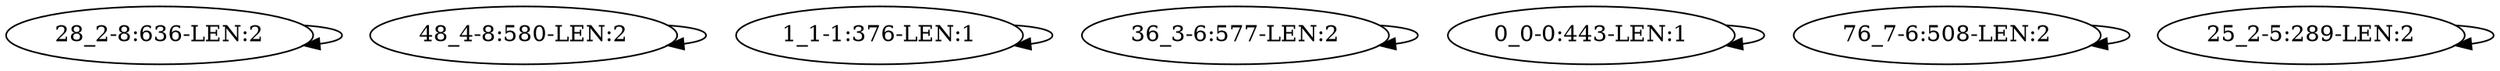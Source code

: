 digraph G {
    "28_2-8:636-LEN:2" -> "28_2-8:636-LEN:2";
    "48_4-8:580-LEN:2" -> "48_4-8:580-LEN:2";
    "1_1-1:376-LEN:1" -> "1_1-1:376-LEN:1";
    "36_3-6:577-LEN:2" -> "36_3-6:577-LEN:2";
    "0_0-0:443-LEN:1" -> "0_0-0:443-LEN:1";
    "76_7-6:508-LEN:2" -> "76_7-6:508-LEN:2";
    "25_2-5:289-LEN:2" -> "25_2-5:289-LEN:2";
}

